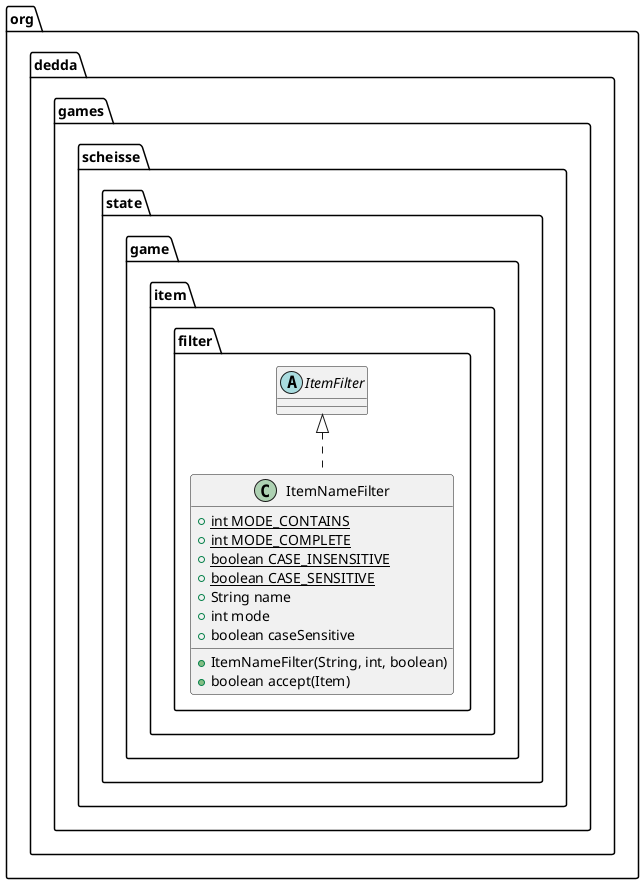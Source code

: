 @startuml
abstract class org.dedda.games.scheisse.state.game.item.filter.ItemFilter

class org.dedda.games.scheisse.state.game.item.filter.ItemNameFilter{
    + {static} int MODE_CONTAINS
    + {static} int MODE_COMPLETE
    + {static} boolean CASE_INSENSITIVE
    + {static} boolean CASE_SENSITIVE
    + String name
    + int mode
    + boolean caseSensitive
    + ItemNameFilter(String, int, boolean)
    + boolean accept(Item)
}

org.dedda.games.scheisse.state.game.item.filter.ItemFilter <|.. org.dedda.games.scheisse.state.game.item.filter.ItemNameFilter
@enduml